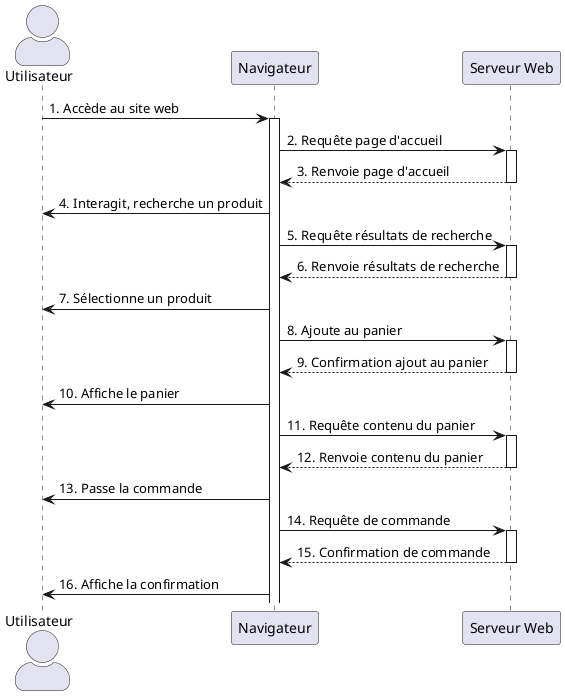@startuml
skinparam actorStyle awesome
actor Utilisateur
participant Navigateur
participant "Serveur Web" as ServeurWeb

Utilisateur -> Navigateur: 1. Accède au site web
activate Navigateur
Navigateur -> ServeurWeb: 2. Requête page d'accueil
activate ServeurWeb
ServeurWeb --> Navigateur: 3. Renvoie page d'accueil
deactivate ServeurWeb

Utilisateur <- Navigateur: 4. Interagit, recherche un produit
Navigateur -> ServeurWeb: 5. Requête résultats de recherche
activate ServeurWeb
ServeurWeb --> Navigateur: 6. Renvoie résultats de recherche
deactivate ServeurWeb

Utilisateur <- Navigateur: 7. Sélectionne un produit
Navigateur -> ServeurWeb: 8. Ajoute au panier
activate ServeurWeb
ServeurWeb --> Navigateur: 9. Confirmation ajout au panier
deactivate ServeurWeb

Utilisateur <- Navigateur: 10. Affiche le panier
Navigateur -> ServeurWeb: 11. Requête contenu du panier
activate ServeurWeb
ServeurWeb --> Navigateur: 12. Renvoie contenu du panier
deactivate ServeurWeb

Utilisateur <- Navigateur: 13. Passe la commande
Navigateur -> ServeurWeb: 14. Requête de commande
activate ServeurWeb
ServeurWeb --> Navigateur: 15. Confirmation de commande
deactivate ServeurWeb

Utilisateur <- Navigateur: 16. Affiche la confirmation
@enduml
